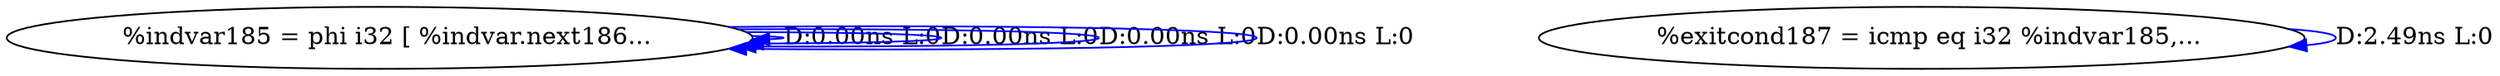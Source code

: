 digraph {
Node0x36c6a80[label="  %indvar185 = phi i32 [ %indvar.next186..."];
Node0x36c6a80 -> Node0x36c6a80[label="D:0.00ns L:0",color=blue];
Node0x36c6a80 -> Node0x36c6a80[label="D:0.00ns L:0",color=blue];
Node0x36c6a80 -> Node0x36c6a80[label="D:0.00ns L:0",color=blue];
Node0x36c6a80 -> Node0x36c6a80[label="D:0.00ns L:0",color=blue];
Node0x36c6b60[label="  %exitcond187 = icmp eq i32 %indvar185,..."];
Node0x36c6b60 -> Node0x36c6b60[label="D:2.49ns L:0",color=blue];
}
